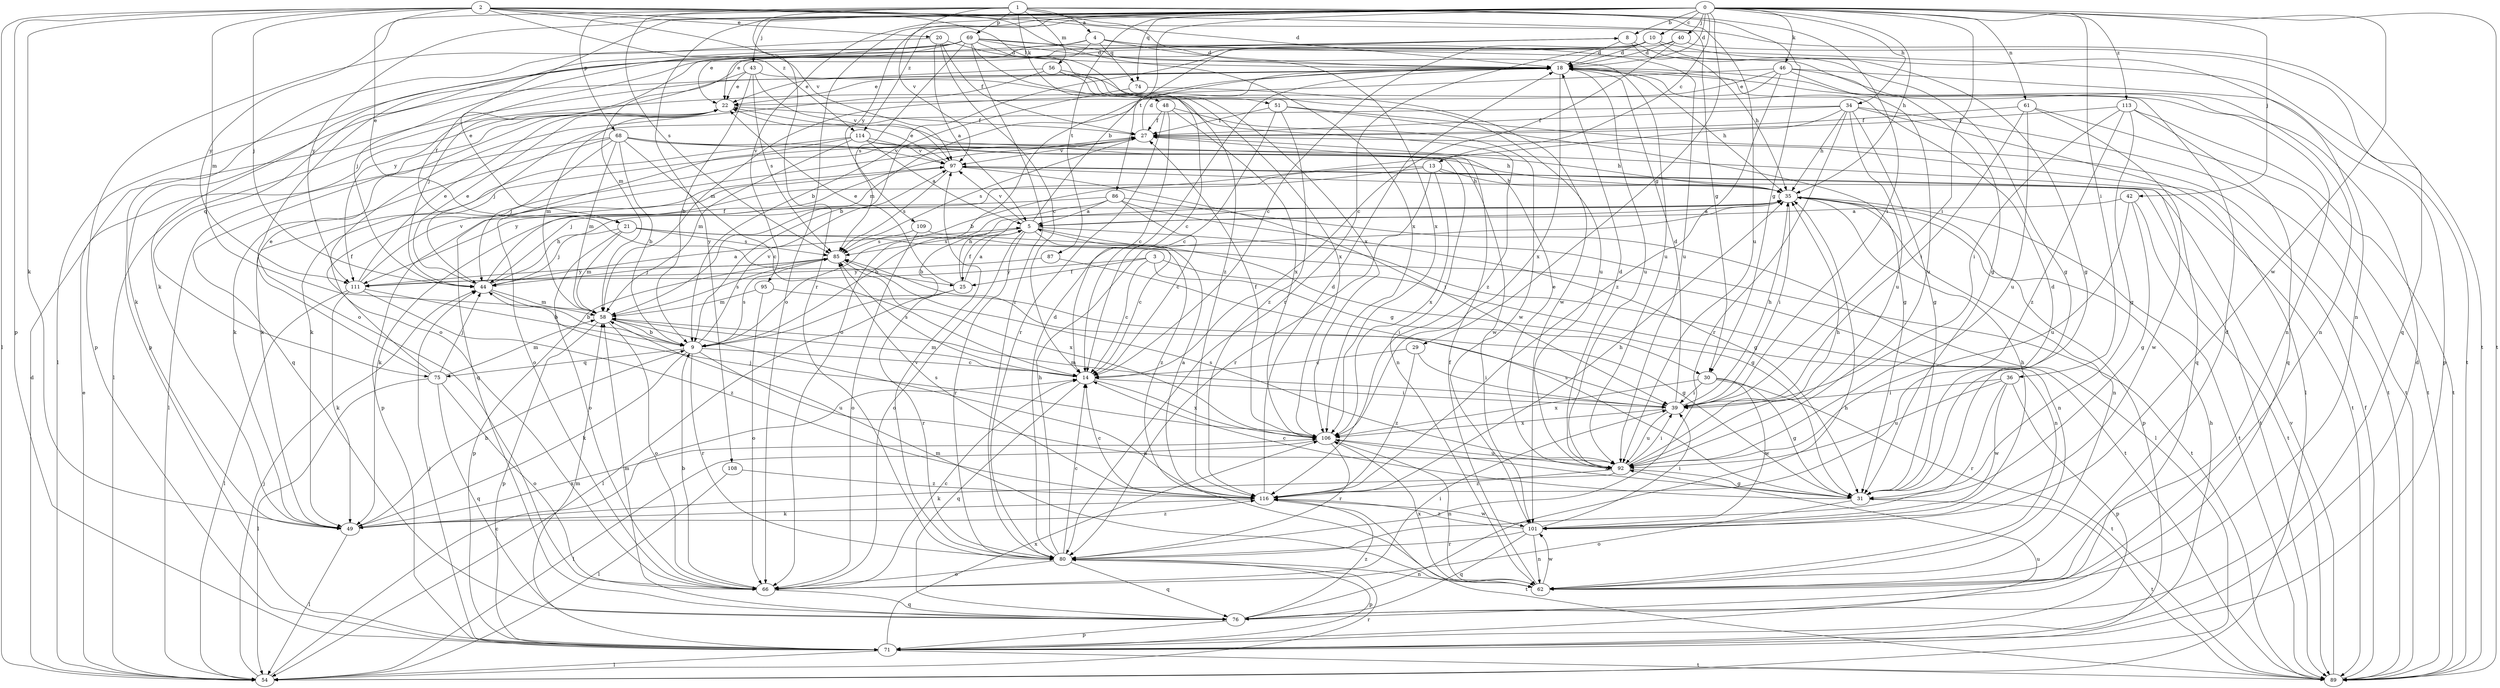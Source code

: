 strict digraph  {
0;
1;
2;
3;
4;
5;
8;
9;
10;
13;
14;
18;
20;
21;
22;
25;
27;
29;
30;
31;
34;
35;
36;
39;
40;
42;
43;
44;
46;
48;
49;
51;
54;
56;
58;
61;
62;
66;
68;
69;
71;
74;
75;
76;
80;
85;
86;
87;
89;
92;
95;
97;
101;
106;
108;
109;
111;
113;
114;
116;
0 -> 8  [label=b];
0 -> 10  [label=c];
0 -> 13  [label=c];
0 -> 18  [label=d];
0 -> 25  [label=f];
0 -> 29  [label=g];
0 -> 34  [label=h];
0 -> 35  [label=h];
0 -> 36  [label=i];
0 -> 39  [label=i];
0 -> 40  [label=j];
0 -> 42  [label=j];
0 -> 43  [label=j];
0 -> 46  [label=k];
0 -> 61  [label=n];
0 -> 66  [label=o];
0 -> 74  [label=q];
0 -> 86  [label=t];
0 -> 87  [label=t];
0 -> 89  [label=t];
0 -> 95  [label=v];
0 -> 101  [label=w];
0 -> 108  [label=y];
0 -> 109  [label=y];
0 -> 111  [label=y];
0 -> 113  [label=z];
0 -> 114  [label=z];
1 -> 4  [label=a];
1 -> 30  [label=g];
1 -> 39  [label=i];
1 -> 48  [label=k];
1 -> 56  [label=m];
1 -> 68  [label=p];
1 -> 69  [label=p];
1 -> 80  [label=r];
1 -> 85  [label=s];
1 -> 92  [label=u];
1 -> 97  [label=v];
1 -> 106  [label=x];
1 -> 111  [label=y];
2 -> 18  [label=d];
2 -> 20  [label=e];
2 -> 21  [label=e];
2 -> 30  [label=g];
2 -> 44  [label=j];
2 -> 49  [label=k];
2 -> 51  [label=l];
2 -> 54  [label=l];
2 -> 58  [label=m];
2 -> 71  [label=p];
2 -> 89  [label=t];
2 -> 97  [label=v];
2 -> 106  [label=x];
2 -> 114  [label=z];
3 -> 14  [label=c];
3 -> 25  [label=f];
3 -> 30  [label=g];
3 -> 62  [label=n];
3 -> 111  [label=y];
4 -> 18  [label=d];
4 -> 21  [label=e];
4 -> 22  [label=e];
4 -> 74  [label=q];
4 -> 75  [label=q];
4 -> 89  [label=t];
4 -> 92  [label=u];
5 -> 8  [label=b];
5 -> 14  [label=c];
5 -> 25  [label=f];
5 -> 31  [label=g];
5 -> 62  [label=n];
5 -> 66  [label=o];
5 -> 80  [label=r];
5 -> 85  [label=s];
5 -> 97  [label=v];
8 -> 18  [label=d];
8 -> 31  [label=g];
8 -> 35  [label=h];
8 -> 49  [label=k];
8 -> 54  [label=l];
9 -> 14  [label=c];
9 -> 49  [label=k];
9 -> 75  [label=q];
9 -> 80  [label=r];
9 -> 85  [label=s];
9 -> 92  [label=u];
9 -> 97  [label=v];
10 -> 9  [label=b];
10 -> 14  [label=c];
10 -> 18  [label=d];
10 -> 31  [label=g];
10 -> 58  [label=m];
10 -> 62  [label=n];
10 -> 80  [label=r];
13 -> 35  [label=h];
13 -> 44  [label=j];
13 -> 80  [label=r];
13 -> 101  [label=w];
13 -> 106  [label=x];
13 -> 111  [label=y];
14 -> 39  [label=i];
14 -> 58  [label=m];
14 -> 76  [label=q];
14 -> 85  [label=s];
14 -> 106  [label=x];
18 -> 22  [label=e];
18 -> 35  [label=h];
18 -> 49  [label=k];
18 -> 58  [label=m];
18 -> 62  [label=n];
18 -> 66  [label=o];
18 -> 92  [label=u];
18 -> 106  [label=x];
20 -> 5  [label=a];
20 -> 14  [label=c];
20 -> 18  [label=d];
20 -> 27  [label=f];
20 -> 71  [label=p];
21 -> 44  [label=j];
21 -> 58  [label=m];
21 -> 66  [label=o];
21 -> 85  [label=s];
21 -> 89  [label=t];
21 -> 116  [label=z];
22 -> 27  [label=f];
22 -> 58  [label=m];
22 -> 76  [label=q];
25 -> 5  [label=a];
25 -> 22  [label=e];
25 -> 35  [label=h];
25 -> 54  [label=l];
25 -> 80  [label=r];
27 -> 18  [label=d];
27 -> 35  [label=h];
27 -> 49  [label=k];
27 -> 76  [label=q];
27 -> 85  [label=s];
27 -> 97  [label=v];
29 -> 14  [label=c];
29 -> 39  [label=i];
29 -> 116  [label=z];
30 -> 31  [label=g];
30 -> 39  [label=i];
30 -> 89  [label=t];
30 -> 101  [label=w];
30 -> 106  [label=x];
31 -> 14  [label=c];
31 -> 18  [label=d];
31 -> 66  [label=o];
31 -> 85  [label=s];
31 -> 89  [label=t];
31 -> 106  [label=x];
34 -> 9  [label=b];
34 -> 27  [label=f];
34 -> 31  [label=g];
34 -> 35  [label=h];
34 -> 44  [label=j];
34 -> 54  [label=l];
34 -> 80  [label=r];
34 -> 89  [label=t];
34 -> 92  [label=u];
35 -> 5  [label=a];
35 -> 9  [label=b];
35 -> 39  [label=i];
35 -> 62  [label=n];
35 -> 71  [label=p];
35 -> 89  [label=t];
36 -> 39  [label=i];
36 -> 71  [label=p];
36 -> 80  [label=r];
36 -> 92  [label=u];
36 -> 101  [label=w];
39 -> 18  [label=d];
39 -> 35  [label=h];
39 -> 58  [label=m];
39 -> 92  [label=u];
39 -> 106  [label=x];
40 -> 14  [label=c];
40 -> 18  [label=d];
40 -> 76  [label=q];
40 -> 111  [label=y];
42 -> 5  [label=a];
42 -> 31  [label=g];
42 -> 89  [label=t];
42 -> 92  [label=u];
43 -> 9  [label=b];
43 -> 22  [label=e];
43 -> 44  [label=j];
43 -> 85  [label=s];
43 -> 97  [label=v];
43 -> 116  [label=z];
44 -> 5  [label=a];
44 -> 9  [label=b];
44 -> 22  [label=e];
44 -> 27  [label=f];
44 -> 35  [label=h];
44 -> 58  [label=m];
46 -> 22  [label=e];
46 -> 54  [label=l];
46 -> 58  [label=m];
46 -> 62  [label=n];
46 -> 71  [label=p];
46 -> 92  [label=u];
46 -> 116  [label=z];
48 -> 14  [label=c];
48 -> 27  [label=f];
48 -> 80  [label=r];
48 -> 101  [label=w];
48 -> 106  [label=x];
49 -> 9  [label=b];
49 -> 54  [label=l];
49 -> 106  [label=x];
49 -> 116  [label=z];
51 -> 14  [label=c];
51 -> 27  [label=f];
51 -> 31  [label=g];
51 -> 89  [label=t];
51 -> 116  [label=z];
54 -> 14  [label=c];
54 -> 18  [label=d];
54 -> 22  [label=e];
54 -> 44  [label=j];
54 -> 80  [label=r];
56 -> 14  [label=c];
56 -> 22  [label=e];
56 -> 66  [label=o];
56 -> 92  [label=u];
56 -> 106  [label=x];
58 -> 9  [label=b];
58 -> 62  [label=n];
58 -> 66  [label=o];
58 -> 71  [label=p];
58 -> 85  [label=s];
61 -> 27  [label=f];
61 -> 39  [label=i];
61 -> 76  [label=q];
61 -> 89  [label=t];
61 -> 92  [label=u];
62 -> 18  [label=d];
62 -> 27  [label=f];
62 -> 58  [label=m];
62 -> 101  [label=w];
62 -> 106  [label=x];
66 -> 9  [label=b];
66 -> 14  [label=c];
66 -> 39  [label=i];
66 -> 76  [label=q];
68 -> 9  [label=b];
68 -> 14  [label=c];
68 -> 35  [label=h];
68 -> 44  [label=j];
68 -> 49  [label=k];
68 -> 54  [label=l];
68 -> 58  [label=m];
68 -> 89  [label=t];
68 -> 97  [label=v];
69 -> 18  [label=d];
69 -> 22  [label=e];
69 -> 31  [label=g];
69 -> 44  [label=j];
69 -> 66  [label=o];
69 -> 71  [label=p];
69 -> 80  [label=r];
69 -> 85  [label=s];
69 -> 92  [label=u];
69 -> 106  [label=x];
69 -> 116  [label=z];
71 -> 18  [label=d];
71 -> 35  [label=h];
71 -> 44  [label=j];
71 -> 54  [label=l];
71 -> 58  [label=m];
71 -> 89  [label=t];
71 -> 92  [label=u];
71 -> 106  [label=x];
74 -> 9  [label=b];
74 -> 101  [label=w];
75 -> 22  [label=e];
75 -> 27  [label=f];
75 -> 44  [label=j];
75 -> 54  [label=l];
75 -> 58  [label=m];
75 -> 66  [label=o];
75 -> 76  [label=q];
76 -> 35  [label=h];
76 -> 58  [label=m];
76 -> 71  [label=p];
76 -> 116  [label=z];
80 -> 14  [label=c];
80 -> 18  [label=d];
80 -> 35  [label=h];
80 -> 62  [label=n];
80 -> 66  [label=o];
80 -> 71  [label=p];
80 -> 76  [label=q];
80 -> 97  [label=v];
85 -> 44  [label=j];
85 -> 71  [label=p];
85 -> 106  [label=x];
85 -> 111  [label=y];
86 -> 5  [label=a];
86 -> 9  [label=b];
86 -> 14  [label=c];
86 -> 31  [label=g];
86 -> 49  [label=k];
86 -> 54  [label=l];
87 -> 39  [label=i];
87 -> 111  [label=y];
89 -> 27  [label=f];
89 -> 97  [label=v];
92 -> 18  [label=d];
92 -> 22  [label=e];
92 -> 31  [label=g];
92 -> 35  [label=h];
92 -> 39  [label=i];
92 -> 49  [label=k];
92 -> 85  [label=s];
92 -> 116  [label=z];
95 -> 31  [label=g];
95 -> 58  [label=m];
95 -> 66  [label=o];
97 -> 22  [label=e];
97 -> 35  [label=h];
97 -> 39  [label=i];
97 -> 71  [label=p];
97 -> 85  [label=s];
97 -> 89  [label=t];
101 -> 35  [label=h];
101 -> 39  [label=i];
101 -> 62  [label=n];
101 -> 76  [label=q];
101 -> 80  [label=r];
101 -> 116  [label=z];
106 -> 27  [label=f];
106 -> 44  [label=j];
106 -> 54  [label=l];
106 -> 62  [label=n];
106 -> 80  [label=r];
106 -> 92  [label=u];
108 -> 54  [label=l];
108 -> 116  [label=z];
109 -> 66  [label=o];
109 -> 85  [label=s];
109 -> 89  [label=t];
111 -> 9  [label=b];
111 -> 22  [label=e];
111 -> 49  [label=k];
111 -> 54  [label=l];
111 -> 97  [label=v];
111 -> 116  [label=z];
113 -> 27  [label=f];
113 -> 31  [label=g];
113 -> 39  [label=i];
113 -> 76  [label=q];
113 -> 89  [label=t];
113 -> 116  [label=z];
114 -> 5  [label=a];
114 -> 49  [label=k];
114 -> 58  [label=m];
114 -> 62  [label=n];
114 -> 66  [label=o];
114 -> 97  [label=v];
114 -> 101  [label=w];
116 -> 5  [label=a];
116 -> 14  [label=c];
116 -> 18  [label=d];
116 -> 35  [label=h];
116 -> 49  [label=k];
116 -> 85  [label=s];
116 -> 89  [label=t];
116 -> 101  [label=w];
}
